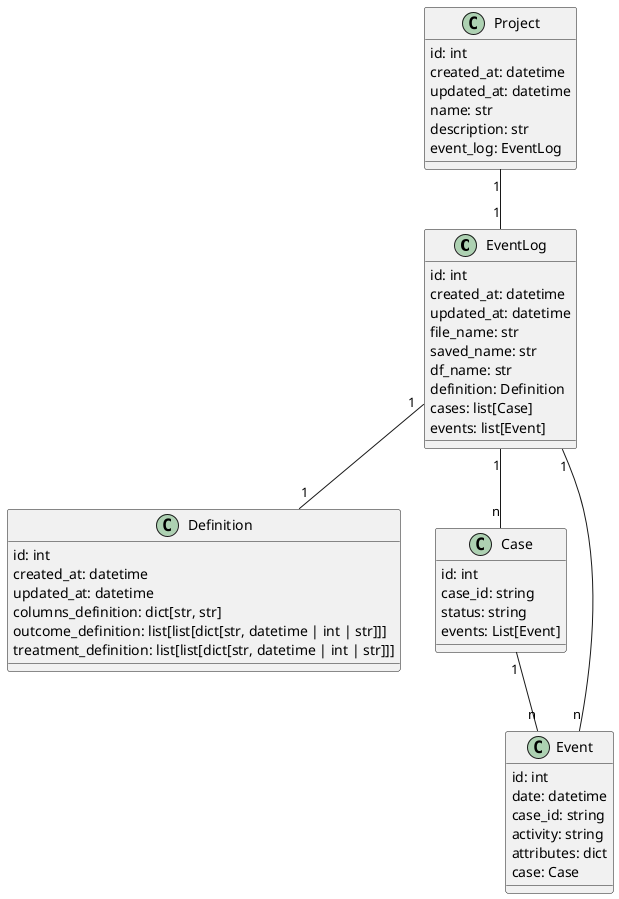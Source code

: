 @startuml core-classes

class EventLog {
    id: int
    created_at: datetime
    updated_at: datetime
    file_name: str
    saved_name: str
    df_name: str
    definition: Definition
    cases: list[Case]
    events: list[Event]
}

class Definition {
    id: int
    created_at: datetime
    updated_at: datetime
    columns_definition: dict[str, str]
    outcome_definition: list[list[dict[str, datetime | int | str]]]
    treatment_definition: list[list[dict[str, datetime | int | str]]]
}

class Project {
    id: int
    created_at: datetime
    updated_at: datetime
    name: str
    description: str
    event_log: EventLog
}

class Case{
    id: int
    case_id: string
    status: string
    events: List[Event]
}

class Event{
    id: int
    date: datetime
    case_id: string
    activity: string
    attributes: dict
    case: Case
}

'class PreviousEventLog {
'}
'
'class CurrentEventLog {
'    events: List[Event]
'}
'
'class Algorithm {
'    id: int
'    name: string
'    description: string
'    parameters: dict
'    training_task: TrainingTask
'    model: Model
'}
'
'class TrainingTask {
'    id: int
'    date: datetime
'    status: string
'}
'
'class Model {
'    id: int
'    name: string
'    date: datetime
'    path: string
'}
'
'class PrescribingTask {
'    id: int
'    date: datetime
'    status: string
'    case_id: string
'    algorithm: Algorithm
'    result: Result
'}
'
'class Result {
'    id: int
'    date: datetime
'    case_id: string
'    output: string
'}

'EventLog <|-- PreviousEventLog
'EventLog <|-- CurrentEventLog
EventLog "1" -- "1" Definition
EventLog "1" -- "n" Case
EventLog "1" -- "n" Event
Case "1" -- "n" Event
Project "1" -- "1" EventLog
'Project "1" -- "1" CurrentEventLog
'CurrentEventLog "1" -- "n" Event
'Event "n" -- "1" Case
'Project "1" -- "n" Algorithm
'Project "1" -- "n" TrainingTask
'Case "1" -- "n" PrescribingTask
'Project "1" -- "n" PrescribingTask
'Algorithm "1" -- "1" TrainingTask
'TrainingTask "1" -- "1" Model
'Algorithm "1" -- "1" Model
'Algorithm "1" -- "n" PrescribingTask
'PrescribingTask "1" -- "1" Result
'Case "1" -- "n" Result

@enduml
